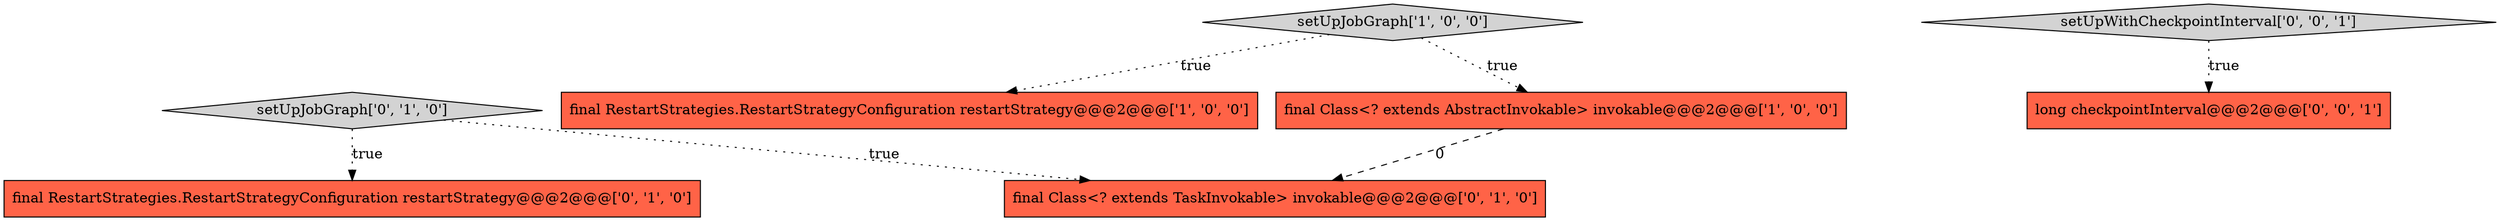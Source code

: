 digraph {
3 [style = filled, label = "setUpJobGraph['0', '1', '0']", fillcolor = lightgray, shape = diamond image = "AAA0AAABBB2BBB"];
6 [style = filled, label = "long checkpointInterval@@@2@@@['0', '0', '1']", fillcolor = tomato, shape = box image = "AAA0AAABBB3BBB"];
2 [style = filled, label = "setUpJobGraph['1', '0', '0']", fillcolor = lightgray, shape = diamond image = "AAA0AAABBB1BBB"];
0 [style = filled, label = "final RestartStrategies.RestartStrategyConfiguration restartStrategy@@@2@@@['1', '0', '0']", fillcolor = tomato, shape = box image = "AAA0AAABBB1BBB"];
7 [style = filled, label = "setUpWithCheckpointInterval['0', '0', '1']", fillcolor = lightgray, shape = diamond image = "AAA0AAABBB3BBB"];
4 [style = filled, label = "final RestartStrategies.RestartStrategyConfiguration restartStrategy@@@2@@@['0', '1', '0']", fillcolor = tomato, shape = box image = "AAA0AAABBB2BBB"];
1 [style = filled, label = "final Class<? extends AbstractInvokable> invokable@@@2@@@['1', '0', '0']", fillcolor = tomato, shape = box image = "AAA1AAABBB1BBB"];
5 [style = filled, label = "final Class<? extends TaskInvokable> invokable@@@2@@@['0', '1', '0']", fillcolor = tomato, shape = box image = "AAA1AAABBB2BBB"];
3->4 [style = dotted, label="true"];
7->6 [style = dotted, label="true"];
3->5 [style = dotted, label="true"];
2->0 [style = dotted, label="true"];
1->5 [style = dashed, label="0"];
2->1 [style = dotted, label="true"];
}
